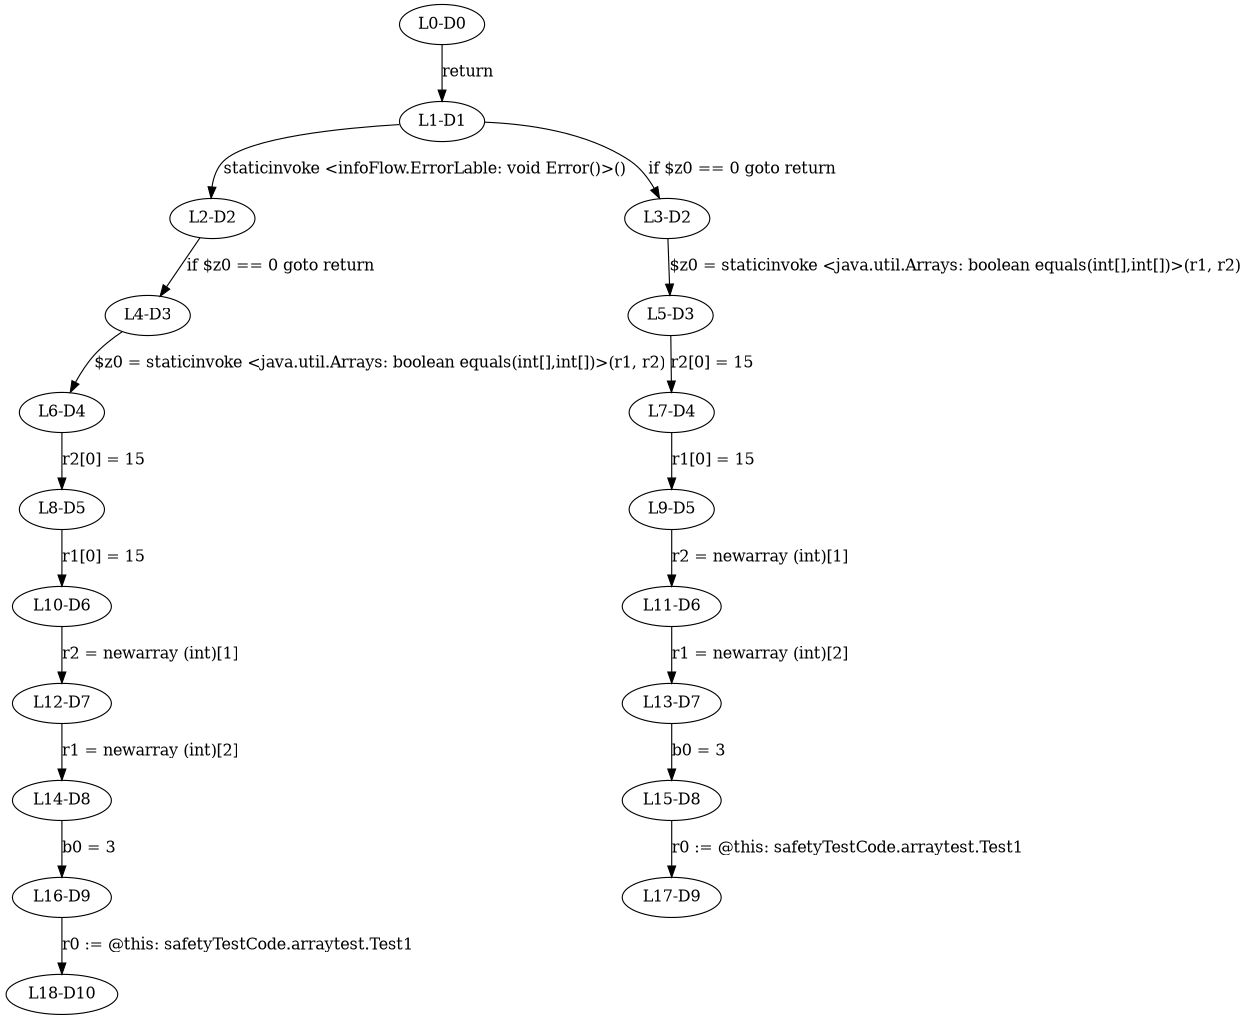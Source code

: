 digraph { 
	ratio="fill";
	size="8.3,11.7!";
	margin=0;
	"L0-D0" -> "L1-D1"[label="return"];
	"L1-D1" -> "L2-D2"[label="staticinvoke <infoFlow.ErrorLable: void Error()>()"];
	"L1-D1" -> "L3-D2"[label="if $z0 == 0 goto return"];
	"L2-D2" -> "L4-D3"[label="if $z0 == 0 goto return"];
	"L3-D2" -> "L5-D3"[label="$z0 = staticinvoke <java.util.Arrays: boolean equals(int[],int[])>(r1, r2)"];
	"L4-D3" -> "L6-D4"[label="$z0 = staticinvoke <java.util.Arrays: boolean equals(int[],int[])>(r1, r2)"];
	"L5-D3" -> "L7-D4"[label="r2[0] = 15"];
	"L6-D4" -> "L8-D5"[label="r2[0] = 15"];
	"L7-D4" -> "L9-D5"[label="r1[0] = 15"];
	"L8-D5" -> "L10-D6"[label="r1[0] = 15"];
	"L9-D5" -> "L11-D6"[label="r2 = newarray (int)[1]"];
	"L10-D6" -> "L12-D7"[label="r2 = newarray (int)[1]"];
	"L11-D6" -> "L13-D7"[label="r1 = newarray (int)[2]"];
	"L12-D7" -> "L14-D8"[label="r1 = newarray (int)[2]"];
	"L13-D7" -> "L15-D8"[label="b0 = 3"];
	"L14-D8" -> "L16-D9"[label="b0 = 3"];
	"L15-D8" -> "L17-D9"[label="r0 := @this: safetyTestCode.arraytest.Test1"];
	"L16-D9" -> "L18-D10"[label="r0 := @this: safetyTestCode.arraytest.Test1"];
}